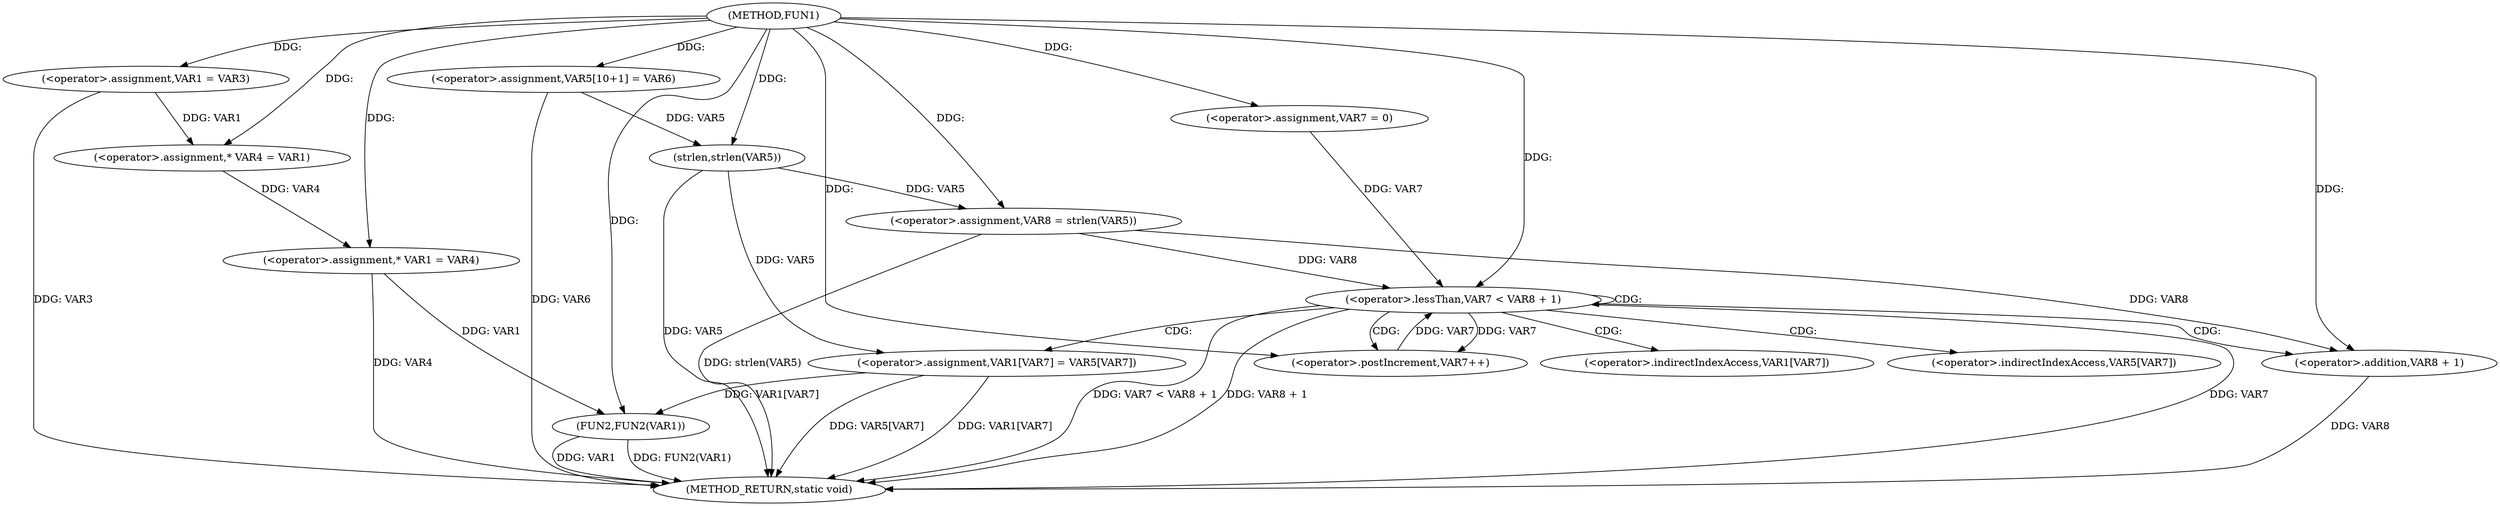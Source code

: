 digraph FUN1 {  
"1000100" [label = "(METHOD,FUN1)" ]
"1000149" [label = "(METHOD_RETURN,static void)" ]
"1000105" [label = "(<operator>.assignment,VAR1 = VAR3)" ]
"1000110" [label = "(<operator>.assignment,* VAR4 = VAR1)" ]
"1000114" [label = "(<operator>.assignment,* VAR1 = VAR4)" ]
"1000119" [label = "(<operator>.assignment,VAR5[10+1] = VAR6)" ]
"1000124" [label = "(<operator>.assignment,VAR8 = strlen(VAR5))" ]
"1000126" [label = "(strlen,strlen(VAR5))" ]
"1000129" [label = "(<operator>.assignment,VAR7 = 0)" ]
"1000132" [label = "(<operator>.lessThan,VAR7 < VAR8 + 1)" ]
"1000134" [label = "(<operator>.addition,VAR8 + 1)" ]
"1000137" [label = "(<operator>.postIncrement,VAR7++)" ]
"1000140" [label = "(<operator>.assignment,VAR1[VAR7] = VAR5[VAR7])" ]
"1000147" [label = "(FUN2,FUN2(VAR1))" ]
"1000141" [label = "(<operator>.indirectIndexAccess,VAR1[VAR7])" ]
"1000144" [label = "(<operator>.indirectIndexAccess,VAR5[VAR7])" ]
  "1000124" -> "1000149"  [ label = "DDG: strlen(VAR5)"] 
  "1000105" -> "1000149"  [ label = "DDG: VAR3"] 
  "1000119" -> "1000149"  [ label = "DDG: VAR6"] 
  "1000147" -> "1000149"  [ label = "DDG: VAR1"] 
  "1000126" -> "1000149"  [ label = "DDG: VAR5"] 
  "1000132" -> "1000149"  [ label = "DDG: VAR7"] 
  "1000132" -> "1000149"  [ label = "DDG: VAR7 < VAR8 + 1"] 
  "1000140" -> "1000149"  [ label = "DDG: VAR1[VAR7]"] 
  "1000140" -> "1000149"  [ label = "DDG: VAR5[VAR7]"] 
  "1000132" -> "1000149"  [ label = "DDG: VAR8 + 1"] 
  "1000134" -> "1000149"  [ label = "DDG: VAR8"] 
  "1000147" -> "1000149"  [ label = "DDG: FUN2(VAR1)"] 
  "1000114" -> "1000149"  [ label = "DDG: VAR4"] 
  "1000100" -> "1000105"  [ label = "DDG: "] 
  "1000105" -> "1000110"  [ label = "DDG: VAR1"] 
  "1000100" -> "1000110"  [ label = "DDG: "] 
  "1000110" -> "1000114"  [ label = "DDG: VAR4"] 
  "1000100" -> "1000114"  [ label = "DDG: "] 
  "1000100" -> "1000119"  [ label = "DDG: "] 
  "1000126" -> "1000124"  [ label = "DDG: VAR5"] 
  "1000100" -> "1000124"  [ label = "DDG: "] 
  "1000119" -> "1000126"  [ label = "DDG: VAR5"] 
  "1000100" -> "1000126"  [ label = "DDG: "] 
  "1000100" -> "1000129"  [ label = "DDG: "] 
  "1000129" -> "1000132"  [ label = "DDG: VAR7"] 
  "1000137" -> "1000132"  [ label = "DDG: VAR7"] 
  "1000100" -> "1000132"  [ label = "DDG: "] 
  "1000124" -> "1000132"  [ label = "DDG: VAR8"] 
  "1000124" -> "1000134"  [ label = "DDG: VAR8"] 
  "1000100" -> "1000134"  [ label = "DDG: "] 
  "1000132" -> "1000137"  [ label = "DDG: VAR7"] 
  "1000100" -> "1000137"  [ label = "DDG: "] 
  "1000126" -> "1000140"  [ label = "DDG: VAR5"] 
  "1000140" -> "1000147"  [ label = "DDG: VAR1[VAR7]"] 
  "1000114" -> "1000147"  [ label = "DDG: VAR1"] 
  "1000100" -> "1000147"  [ label = "DDG: "] 
  "1000132" -> "1000132"  [ label = "CDG: "] 
  "1000132" -> "1000137"  [ label = "CDG: "] 
  "1000132" -> "1000141"  [ label = "CDG: "] 
  "1000132" -> "1000144"  [ label = "CDG: "] 
  "1000132" -> "1000140"  [ label = "CDG: "] 
  "1000132" -> "1000134"  [ label = "CDG: "] 
}
